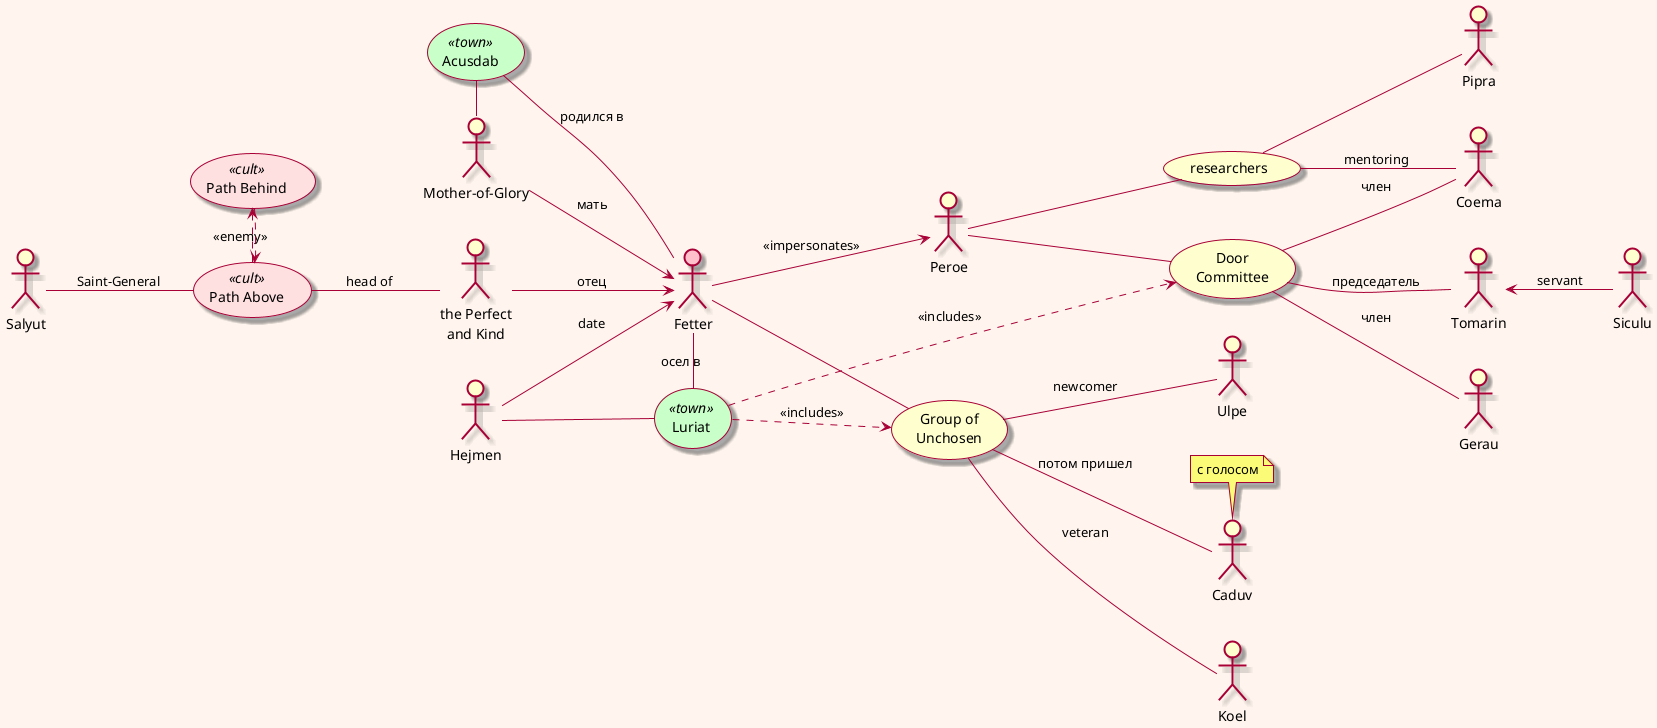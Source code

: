 @startuml

'left to right direction
skin rose
skinparam backgroundcolor seashell
skinparam wrapwidth 100
left to right direction
skinparam usecase<<town>>backgroundcolor technology
skinparam usecase<<cult>>backgroundcolor implementation

' Chapter 1

:Fetter: as fetter #pink

:Mother-of-Glory: as mother

:the Perfect and Kind: as father


mother --> fetter : мать
father --> fetter : отец

(Acusdab) <<town>>

(Acusdab) - mother
(Acusdab) - fetter : родился в

' Chapter 3
:Hejmen: as hejmen

hejmen --> fetter : date

(Luriat) as luriat <<town>>

hejmen -- luriat
fetter - luriat : осел в

(Group of Unchosen) as group

fetter -- group

luriat ..> group : <<includes>>

:Koel:
:Ulpe:

group -- :Koel: : veteran
group -- :Ulpe: : newcomer

' Chapter 4

group -- :Caduv: : потом пришел

note "с голосом"  as caduvNote
caduvNote . :Caduv:

' Chapter 7

(Path Above) as above <<cult>>
(Path Behind) as behind <<cult>>
above .> behind : <<enemy>>
behind .> above

above -- father : head of

Salyut -- above : Saint-General


' Chapter 8
:Peroe:

fetter --> :Peroe: : <<impersonates>>

:Peroe: -- (Door Committee )


(Door Committee ) -- :Tomarin: : председатель
:Tomarin: <-- :Siculu: : servant

luriat ...> (Door Committee ) : <<includes>>

(Door Committee ) -- :Gerau: : член
(Door Committee ) -- :Coema: : член

(researchers) -- :Coema: : mentoring
(researchers) -- :Pipra:

:Peroe: -- (researchers)


@enduml